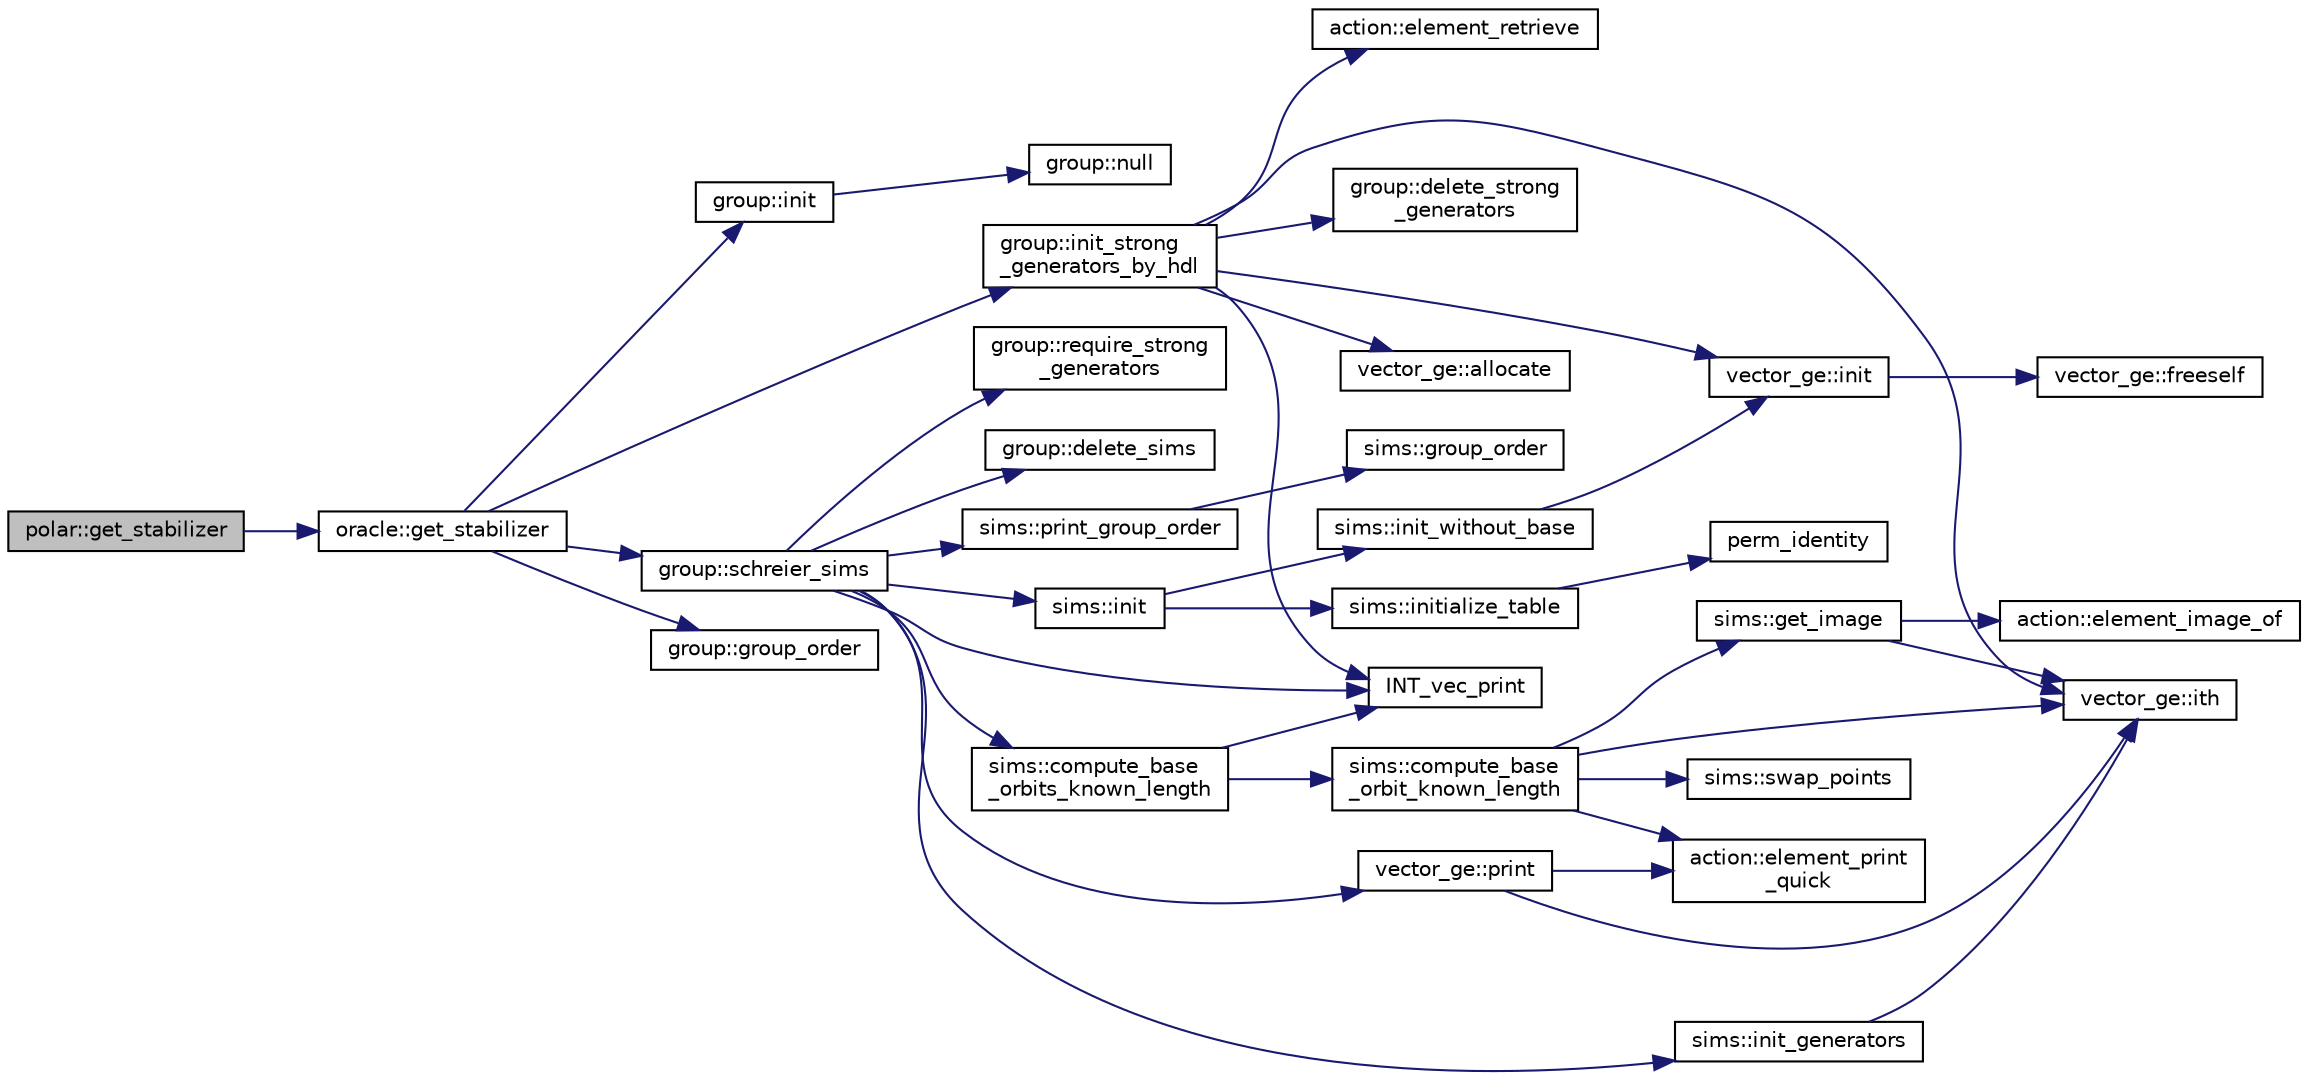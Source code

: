 digraph "polar::get_stabilizer"
{
  edge [fontname="Helvetica",fontsize="10",labelfontname="Helvetica",labelfontsize="10"];
  node [fontname="Helvetica",fontsize="10",shape=record];
  rankdir="LR";
  Node2117 [label="polar::get_stabilizer",height=0.2,width=0.4,color="black", fillcolor="grey75", style="filled", fontcolor="black"];
  Node2117 -> Node2118 [color="midnightblue",fontsize="10",style="solid",fontname="Helvetica"];
  Node2118 [label="oracle::get_stabilizer",height=0.2,width=0.4,color="black", fillcolor="white", style="filled",URL="$d7/da7/classoracle.html#a66344906577c7688e2e5f3d0c5748d2c"];
  Node2118 -> Node2119 [color="midnightblue",fontsize="10",style="solid",fontname="Helvetica"];
  Node2119 [label="group::init",height=0.2,width=0.4,color="black", fillcolor="white", style="filled",URL="$d1/db7/classgroup.html#a9f5de0500658e265332c7f62c0d3962d"];
  Node2119 -> Node2120 [color="midnightblue",fontsize="10",style="solid",fontname="Helvetica"];
  Node2120 [label="group::null",height=0.2,width=0.4,color="black", fillcolor="white", style="filled",URL="$d1/db7/classgroup.html#a25f33ef4c9370d6cefa29b0c49f64a18"];
  Node2118 -> Node2121 [color="midnightblue",fontsize="10",style="solid",fontname="Helvetica"];
  Node2121 [label="group::init_strong\l_generators_by_hdl",height=0.2,width=0.4,color="black", fillcolor="white", style="filled",URL="$d1/db7/classgroup.html#a65100d600cfb0955dae3582a2d6a2532"];
  Node2121 -> Node2122 [color="midnightblue",fontsize="10",style="solid",fontname="Helvetica"];
  Node2122 [label="INT_vec_print",height=0.2,width=0.4,color="black", fillcolor="white", style="filled",URL="$df/dbf/sajeeb_8_c.html#a79a5901af0b47dd0d694109543c027fe"];
  Node2121 -> Node2123 [color="midnightblue",fontsize="10",style="solid",fontname="Helvetica"];
  Node2123 [label="group::delete_strong\l_generators",height=0.2,width=0.4,color="black", fillcolor="white", style="filled",URL="$d1/db7/classgroup.html#a36c96bdf4428fdf236dfabab0f82b898"];
  Node2121 -> Node2124 [color="midnightblue",fontsize="10",style="solid",fontname="Helvetica"];
  Node2124 [label="vector_ge::init",height=0.2,width=0.4,color="black", fillcolor="white", style="filled",URL="$d4/d6e/classvector__ge.html#afe1d6befd1f1501e6be34afbaa9d30a8"];
  Node2124 -> Node2125 [color="midnightblue",fontsize="10",style="solid",fontname="Helvetica"];
  Node2125 [label="vector_ge::freeself",height=0.2,width=0.4,color="black", fillcolor="white", style="filled",URL="$d4/d6e/classvector__ge.html#aa002e4b715cc73a9b8b367d29700b452"];
  Node2121 -> Node2126 [color="midnightblue",fontsize="10",style="solid",fontname="Helvetica"];
  Node2126 [label="vector_ge::allocate",height=0.2,width=0.4,color="black", fillcolor="white", style="filled",URL="$d4/d6e/classvector__ge.html#a35b062a9201b30f0a87bf87702d243ae"];
  Node2121 -> Node2127 [color="midnightblue",fontsize="10",style="solid",fontname="Helvetica"];
  Node2127 [label="action::element_retrieve",height=0.2,width=0.4,color="black", fillcolor="white", style="filled",URL="$d2/d86/classaction.html#ad28f6f8810ffbad64c1490f78e51e2b1"];
  Node2121 -> Node2128 [color="midnightblue",fontsize="10",style="solid",fontname="Helvetica"];
  Node2128 [label="vector_ge::ith",height=0.2,width=0.4,color="black", fillcolor="white", style="filled",URL="$d4/d6e/classvector__ge.html#a1ff002e8b746a9beb119d57dcd4a15ff"];
  Node2118 -> Node2129 [color="midnightblue",fontsize="10",style="solid",fontname="Helvetica"];
  Node2129 [label="group::schreier_sims",height=0.2,width=0.4,color="black", fillcolor="white", style="filled",URL="$d1/db7/classgroup.html#a224ed784f302897ca0c0e578446afa08"];
  Node2129 -> Node2130 [color="midnightblue",fontsize="10",style="solid",fontname="Helvetica"];
  Node2130 [label="group::require_strong\l_generators",height=0.2,width=0.4,color="black", fillcolor="white", style="filled",URL="$d1/db7/classgroup.html#adfc3de74ab859ba6dba668b50efaf392"];
  Node2129 -> Node2131 [color="midnightblue",fontsize="10",style="solid",fontname="Helvetica"];
  Node2131 [label="group::delete_sims",height=0.2,width=0.4,color="black", fillcolor="white", style="filled",URL="$d1/db7/classgroup.html#accebe64da3d51160a974fad069a90eac"];
  Node2129 -> Node2132 [color="midnightblue",fontsize="10",style="solid",fontname="Helvetica"];
  Node2132 [label="sims::init",height=0.2,width=0.4,color="black", fillcolor="white", style="filled",URL="$d9/df3/classsims.html#a02eb61ed14f75cfe4dc0770142c1bff0"];
  Node2132 -> Node2133 [color="midnightblue",fontsize="10",style="solid",fontname="Helvetica"];
  Node2133 [label="sims::init_without_base",height=0.2,width=0.4,color="black", fillcolor="white", style="filled",URL="$d9/df3/classsims.html#a1010f2dc330b7c5ae10128c0b7dcbefd"];
  Node2133 -> Node2124 [color="midnightblue",fontsize="10",style="solid",fontname="Helvetica"];
  Node2132 -> Node2134 [color="midnightblue",fontsize="10",style="solid",fontname="Helvetica"];
  Node2134 [label="sims::initialize_table",height=0.2,width=0.4,color="black", fillcolor="white", style="filled",URL="$d9/df3/classsims.html#abe36dd0812bde20447f5aaa8384596a7"];
  Node2134 -> Node2135 [color="midnightblue",fontsize="10",style="solid",fontname="Helvetica"];
  Node2135 [label="perm_identity",height=0.2,width=0.4,color="black", fillcolor="white", style="filled",URL="$d2/d7c/combinatorics_8_c.html#aebc54d3f9c31f253ae53e3eb3b386208"];
  Node2129 -> Node2136 [color="midnightblue",fontsize="10",style="solid",fontname="Helvetica"];
  Node2136 [label="vector_ge::print",height=0.2,width=0.4,color="black", fillcolor="white", style="filled",URL="$d4/d6e/classvector__ge.html#a0d260cce035c20b32d7989c50670aa8a"];
  Node2136 -> Node2137 [color="midnightblue",fontsize="10",style="solid",fontname="Helvetica"];
  Node2137 [label="action::element_print\l_quick",height=0.2,width=0.4,color="black", fillcolor="white", style="filled",URL="$d2/d86/classaction.html#a4844680cf6750396f76494a28655265b"];
  Node2136 -> Node2128 [color="midnightblue",fontsize="10",style="solid",fontname="Helvetica"];
  Node2129 -> Node2138 [color="midnightblue",fontsize="10",style="solid",fontname="Helvetica"];
  Node2138 [label="sims::init_generators",height=0.2,width=0.4,color="black", fillcolor="white", style="filled",URL="$d9/df3/classsims.html#aa2a7908389727bdfa05d034e8d53a818"];
  Node2138 -> Node2128 [color="midnightblue",fontsize="10",style="solid",fontname="Helvetica"];
  Node2129 -> Node2122 [color="midnightblue",fontsize="10",style="solid",fontname="Helvetica"];
  Node2129 -> Node2139 [color="midnightblue",fontsize="10",style="solid",fontname="Helvetica"];
  Node2139 [label="sims::compute_base\l_orbits_known_length",height=0.2,width=0.4,color="black", fillcolor="white", style="filled",URL="$d9/df3/classsims.html#a7f6b55695e29ce46f965ac4c87c31a06"];
  Node2139 -> Node2122 [color="midnightblue",fontsize="10",style="solid",fontname="Helvetica"];
  Node2139 -> Node2140 [color="midnightblue",fontsize="10",style="solid",fontname="Helvetica"];
  Node2140 [label="sims::compute_base\l_orbit_known_length",height=0.2,width=0.4,color="black", fillcolor="white", style="filled",URL="$d9/df3/classsims.html#af93aba6d77ea121ff5e1dec9fefa0002"];
  Node2140 -> Node2137 [color="midnightblue",fontsize="10",style="solid",fontname="Helvetica"];
  Node2140 -> Node2128 [color="midnightblue",fontsize="10",style="solid",fontname="Helvetica"];
  Node2140 -> Node2141 [color="midnightblue",fontsize="10",style="solid",fontname="Helvetica"];
  Node2141 [label="sims::swap_points",height=0.2,width=0.4,color="black", fillcolor="white", style="filled",URL="$d9/df3/classsims.html#a3443b4bbfb5573864c29b627562819d2"];
  Node2140 -> Node2142 [color="midnightblue",fontsize="10",style="solid",fontname="Helvetica"];
  Node2142 [label="sims::get_image",height=0.2,width=0.4,color="black", fillcolor="white", style="filled",URL="$d9/df3/classsims.html#ae649dbf5a9440550c1ca4e402c4b4b16"];
  Node2142 -> Node2143 [color="midnightblue",fontsize="10",style="solid",fontname="Helvetica"];
  Node2143 [label="action::element_image_of",height=0.2,width=0.4,color="black", fillcolor="white", style="filled",URL="$d2/d86/classaction.html#ae09559d4537a048fc860f8a74a31393d"];
  Node2142 -> Node2128 [color="midnightblue",fontsize="10",style="solid",fontname="Helvetica"];
  Node2129 -> Node2144 [color="midnightblue",fontsize="10",style="solid",fontname="Helvetica"];
  Node2144 [label="sims::print_group_order",height=0.2,width=0.4,color="black", fillcolor="white", style="filled",URL="$d9/df3/classsims.html#a2fc3bfc40a993e0a6902374465304c0c"];
  Node2144 -> Node2145 [color="midnightblue",fontsize="10",style="solid",fontname="Helvetica"];
  Node2145 [label="sims::group_order",height=0.2,width=0.4,color="black", fillcolor="white", style="filled",URL="$d9/df3/classsims.html#aa442445175656570fa35febbe790efad"];
  Node2118 -> Node2146 [color="midnightblue",fontsize="10",style="solid",fontname="Helvetica"];
  Node2146 [label="group::group_order",height=0.2,width=0.4,color="black", fillcolor="white", style="filled",URL="$d1/db7/classgroup.html#a2d70bcf6a1495e7fb8e16ba7dfadb725"];
}
